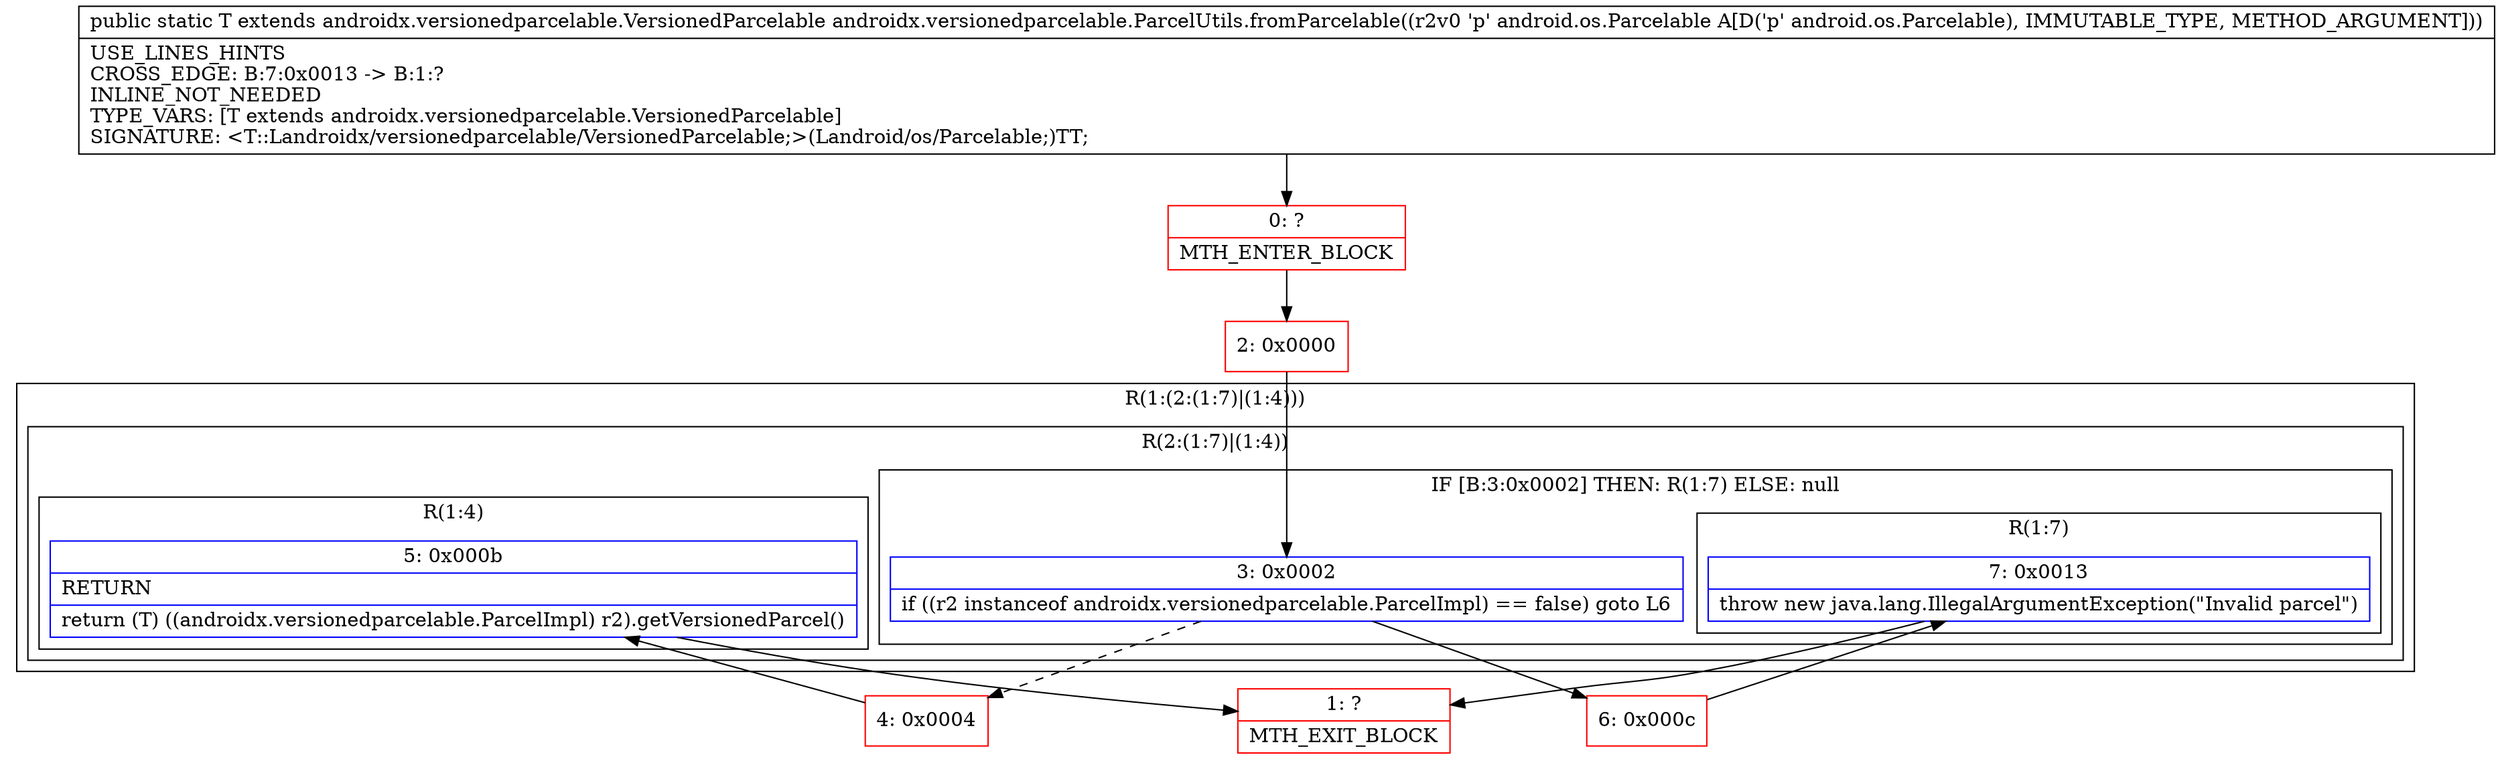 digraph "CFG forandroidx.versionedparcelable.ParcelUtils.fromParcelable(Landroid\/os\/Parcelable;)Landroidx\/versionedparcelable\/VersionedParcelable;" {
subgraph cluster_Region_939636973 {
label = "R(1:(2:(1:7)|(1:4)))";
node [shape=record,color=blue];
subgraph cluster_Region_488517447 {
label = "R(2:(1:7)|(1:4))";
node [shape=record,color=blue];
subgraph cluster_IfRegion_2074094910 {
label = "IF [B:3:0x0002] THEN: R(1:7) ELSE: null";
node [shape=record,color=blue];
Node_3 [shape=record,label="{3\:\ 0x0002|if ((r2 instanceof androidx.versionedparcelable.ParcelImpl) == false) goto L6\l}"];
subgraph cluster_Region_1202585155 {
label = "R(1:7)";
node [shape=record,color=blue];
Node_7 [shape=record,label="{7\:\ 0x0013|throw new java.lang.IllegalArgumentException(\"Invalid parcel\")\l}"];
}
}
subgraph cluster_Region_1918824587 {
label = "R(1:4)";
node [shape=record,color=blue];
Node_5 [shape=record,label="{5\:\ 0x000b|RETURN\l|return (T) ((androidx.versionedparcelable.ParcelImpl) r2).getVersionedParcel()\l}"];
}
}
}
Node_0 [shape=record,color=red,label="{0\:\ ?|MTH_ENTER_BLOCK\l}"];
Node_2 [shape=record,color=red,label="{2\:\ 0x0000}"];
Node_4 [shape=record,color=red,label="{4\:\ 0x0004}"];
Node_1 [shape=record,color=red,label="{1\:\ ?|MTH_EXIT_BLOCK\l}"];
Node_6 [shape=record,color=red,label="{6\:\ 0x000c}"];
MethodNode[shape=record,label="{public static T extends androidx.versionedparcelable.VersionedParcelable androidx.versionedparcelable.ParcelUtils.fromParcelable((r2v0 'p' android.os.Parcelable A[D('p' android.os.Parcelable), IMMUTABLE_TYPE, METHOD_ARGUMENT]))  | USE_LINES_HINTS\lCROSS_EDGE: B:7:0x0013 \-\> B:1:?\lINLINE_NOT_NEEDED\lTYPE_VARS: [T extends androidx.versionedparcelable.VersionedParcelable]\lSIGNATURE: \<T::Landroidx\/versionedparcelable\/VersionedParcelable;\>(Landroid\/os\/Parcelable;)TT;\l}"];
MethodNode -> Node_0;Node_3 -> Node_4[style=dashed];
Node_3 -> Node_6;
Node_7 -> Node_1;
Node_5 -> Node_1;
Node_0 -> Node_2;
Node_2 -> Node_3;
Node_4 -> Node_5;
Node_6 -> Node_7;
}

